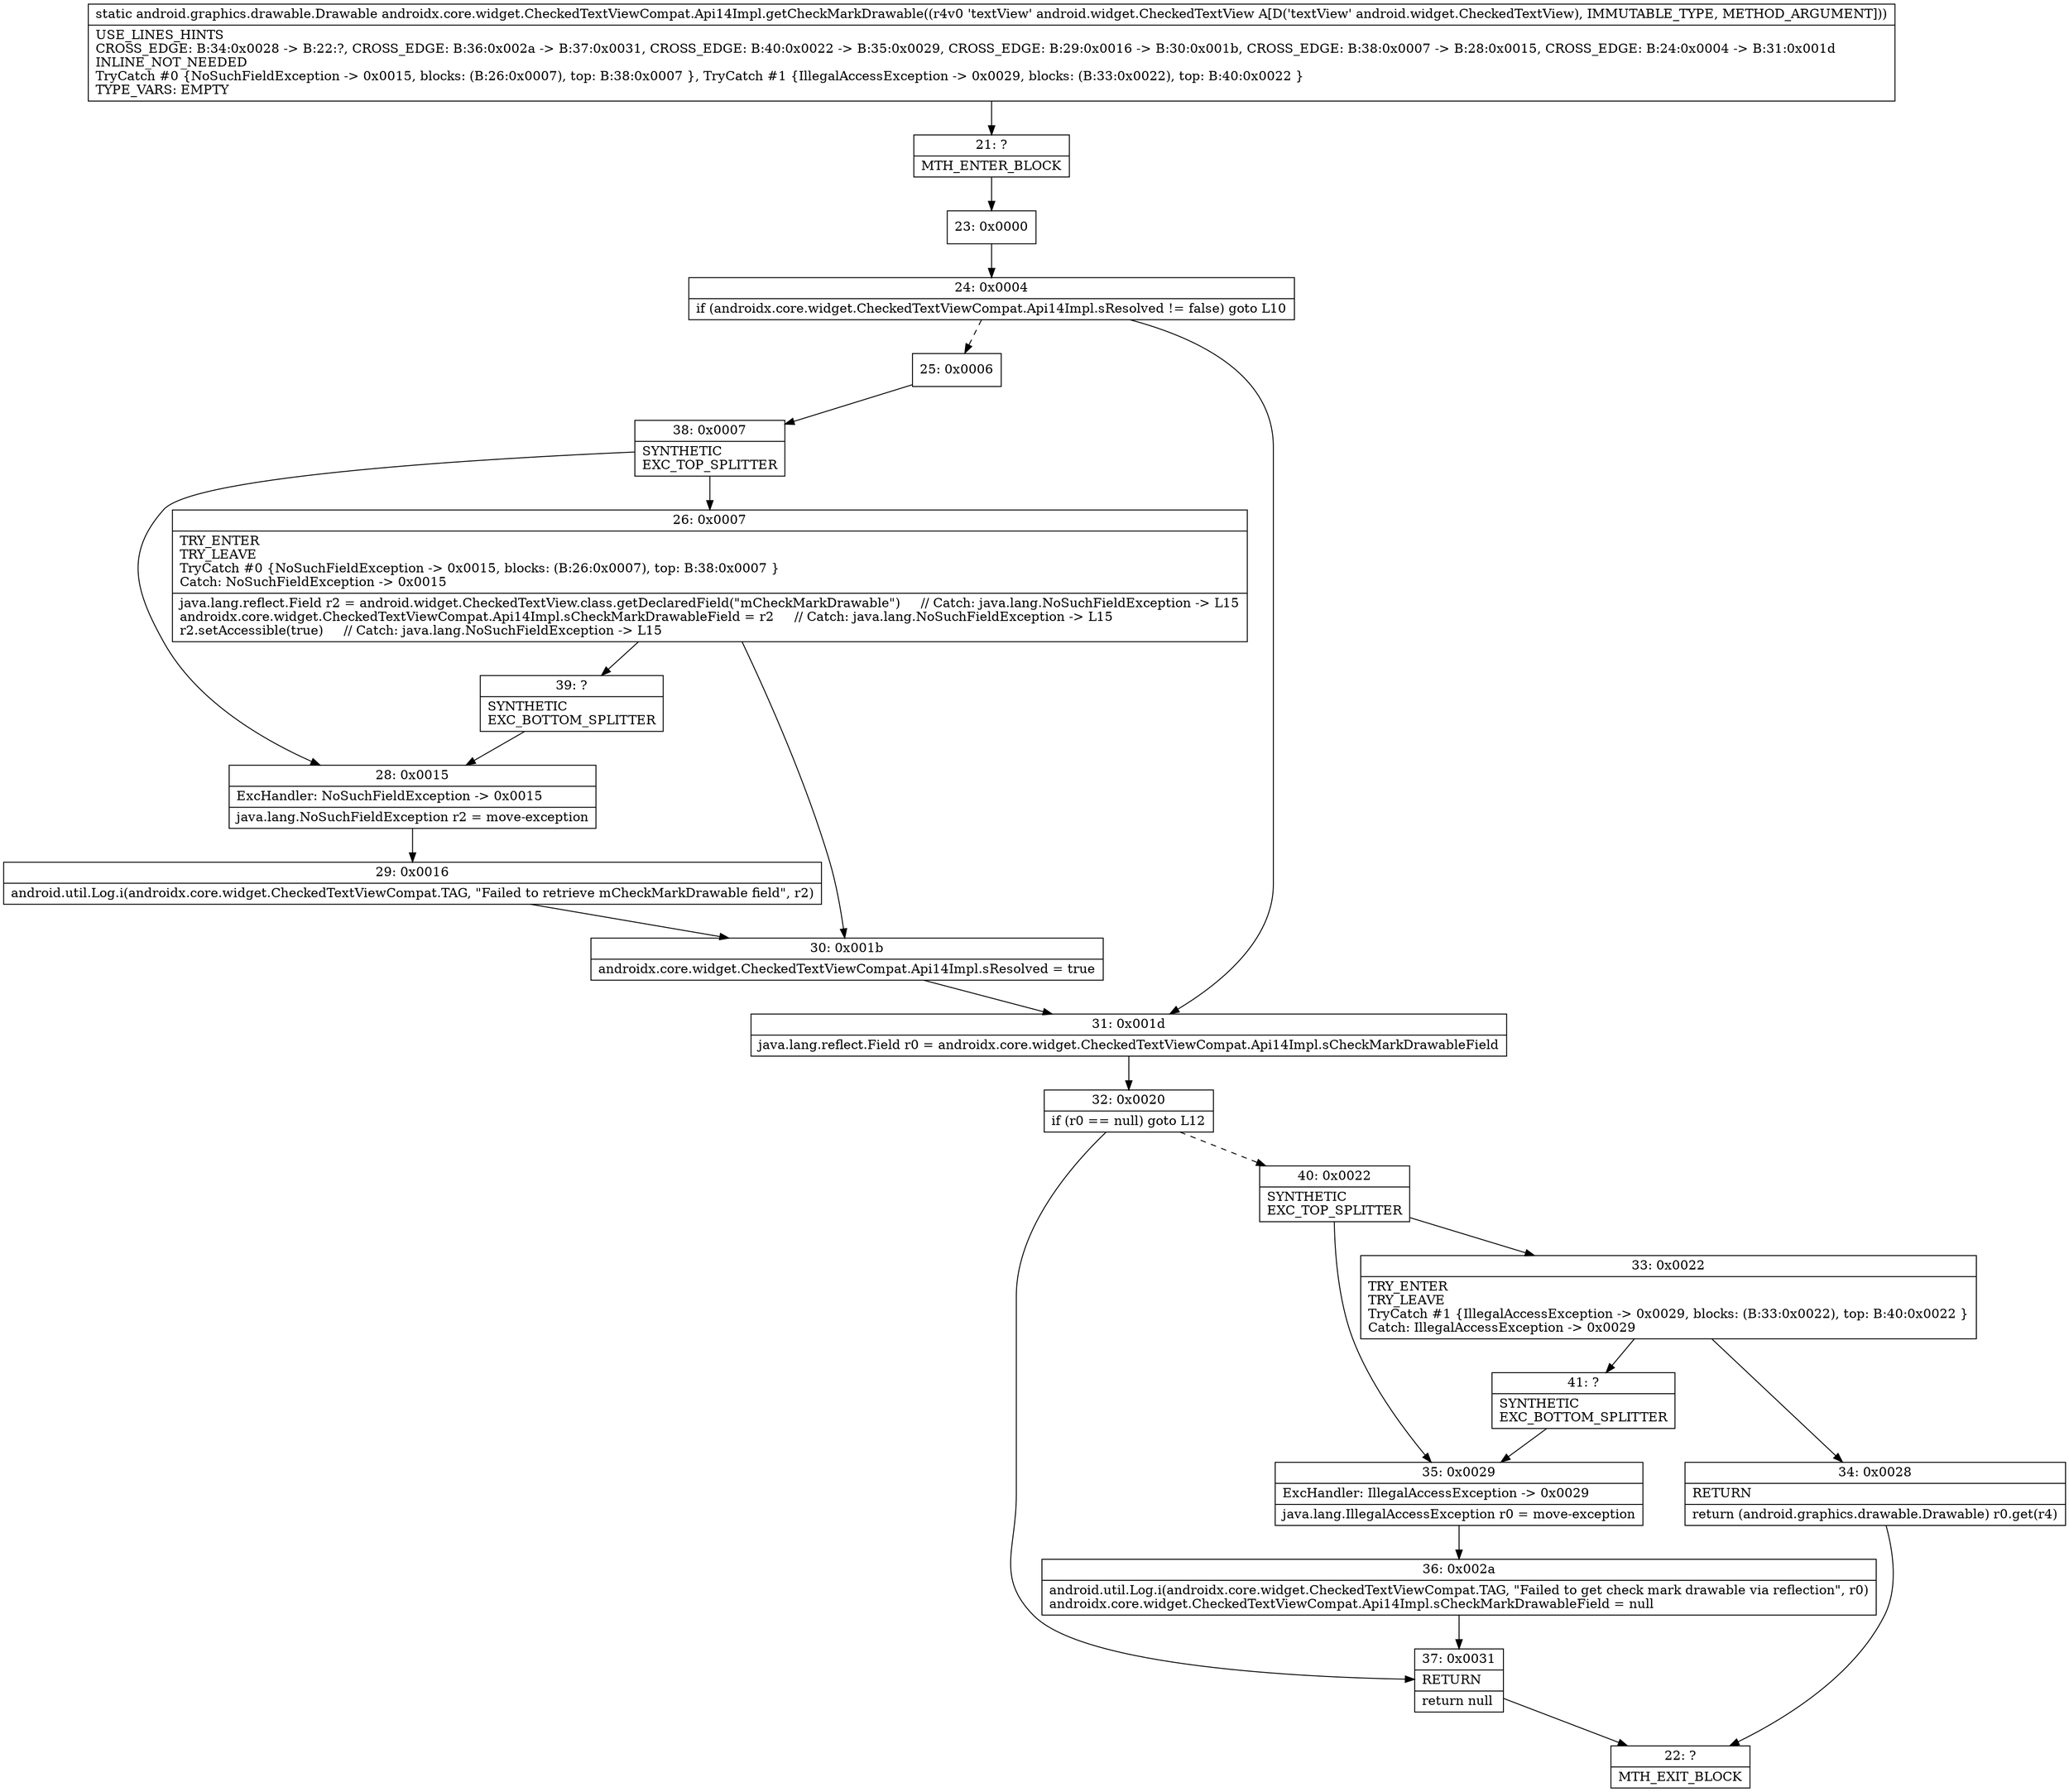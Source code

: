 digraph "CFG forandroidx.core.widget.CheckedTextViewCompat.Api14Impl.getCheckMarkDrawable(Landroid\/widget\/CheckedTextView;)Landroid\/graphics\/drawable\/Drawable;" {
Node_21 [shape=record,label="{21\:\ ?|MTH_ENTER_BLOCK\l}"];
Node_23 [shape=record,label="{23\:\ 0x0000}"];
Node_24 [shape=record,label="{24\:\ 0x0004|if (androidx.core.widget.CheckedTextViewCompat.Api14Impl.sResolved != false) goto L10\l}"];
Node_25 [shape=record,label="{25\:\ 0x0006}"];
Node_38 [shape=record,label="{38\:\ 0x0007|SYNTHETIC\lEXC_TOP_SPLITTER\l}"];
Node_26 [shape=record,label="{26\:\ 0x0007|TRY_ENTER\lTRY_LEAVE\lTryCatch #0 \{NoSuchFieldException \-\> 0x0015, blocks: (B:26:0x0007), top: B:38:0x0007 \}\lCatch: NoSuchFieldException \-\> 0x0015\l|java.lang.reflect.Field r2 = android.widget.CheckedTextView.class.getDeclaredField(\"mCheckMarkDrawable\")     \/\/ Catch: java.lang.NoSuchFieldException \-\> L15\landroidx.core.widget.CheckedTextViewCompat.Api14Impl.sCheckMarkDrawableField = r2     \/\/ Catch: java.lang.NoSuchFieldException \-\> L15\lr2.setAccessible(true)     \/\/ Catch: java.lang.NoSuchFieldException \-\> L15\l}"];
Node_30 [shape=record,label="{30\:\ 0x001b|androidx.core.widget.CheckedTextViewCompat.Api14Impl.sResolved = true\l}"];
Node_39 [shape=record,label="{39\:\ ?|SYNTHETIC\lEXC_BOTTOM_SPLITTER\l}"];
Node_28 [shape=record,label="{28\:\ 0x0015|ExcHandler: NoSuchFieldException \-\> 0x0015\l|java.lang.NoSuchFieldException r2 = move\-exception\l}"];
Node_29 [shape=record,label="{29\:\ 0x0016|android.util.Log.i(androidx.core.widget.CheckedTextViewCompat.TAG, \"Failed to retrieve mCheckMarkDrawable field\", r2)\l}"];
Node_31 [shape=record,label="{31\:\ 0x001d|java.lang.reflect.Field r0 = androidx.core.widget.CheckedTextViewCompat.Api14Impl.sCheckMarkDrawableField\l}"];
Node_32 [shape=record,label="{32\:\ 0x0020|if (r0 == null) goto L12\l}"];
Node_37 [shape=record,label="{37\:\ 0x0031|RETURN\l|return null\l}"];
Node_22 [shape=record,label="{22\:\ ?|MTH_EXIT_BLOCK\l}"];
Node_40 [shape=record,label="{40\:\ 0x0022|SYNTHETIC\lEXC_TOP_SPLITTER\l}"];
Node_33 [shape=record,label="{33\:\ 0x0022|TRY_ENTER\lTRY_LEAVE\lTryCatch #1 \{IllegalAccessException \-\> 0x0029, blocks: (B:33:0x0022), top: B:40:0x0022 \}\lCatch: IllegalAccessException \-\> 0x0029\l}"];
Node_34 [shape=record,label="{34\:\ 0x0028|RETURN\l|return (android.graphics.drawable.Drawable) r0.get(r4)\l}"];
Node_41 [shape=record,label="{41\:\ ?|SYNTHETIC\lEXC_BOTTOM_SPLITTER\l}"];
Node_35 [shape=record,label="{35\:\ 0x0029|ExcHandler: IllegalAccessException \-\> 0x0029\l|java.lang.IllegalAccessException r0 = move\-exception\l}"];
Node_36 [shape=record,label="{36\:\ 0x002a|android.util.Log.i(androidx.core.widget.CheckedTextViewCompat.TAG, \"Failed to get check mark drawable via reflection\", r0)\landroidx.core.widget.CheckedTextViewCompat.Api14Impl.sCheckMarkDrawableField = null\l}"];
MethodNode[shape=record,label="{static android.graphics.drawable.Drawable androidx.core.widget.CheckedTextViewCompat.Api14Impl.getCheckMarkDrawable((r4v0 'textView' android.widget.CheckedTextView A[D('textView' android.widget.CheckedTextView), IMMUTABLE_TYPE, METHOD_ARGUMENT]))  | USE_LINES_HINTS\lCROSS_EDGE: B:34:0x0028 \-\> B:22:?, CROSS_EDGE: B:36:0x002a \-\> B:37:0x0031, CROSS_EDGE: B:40:0x0022 \-\> B:35:0x0029, CROSS_EDGE: B:29:0x0016 \-\> B:30:0x001b, CROSS_EDGE: B:38:0x0007 \-\> B:28:0x0015, CROSS_EDGE: B:24:0x0004 \-\> B:31:0x001d\lINLINE_NOT_NEEDED\lTryCatch #0 \{NoSuchFieldException \-\> 0x0015, blocks: (B:26:0x0007), top: B:38:0x0007 \}, TryCatch #1 \{IllegalAccessException \-\> 0x0029, blocks: (B:33:0x0022), top: B:40:0x0022 \}\lTYPE_VARS: EMPTY\l}"];
MethodNode -> Node_21;Node_21 -> Node_23;
Node_23 -> Node_24;
Node_24 -> Node_25[style=dashed];
Node_24 -> Node_31;
Node_25 -> Node_38;
Node_38 -> Node_26;
Node_38 -> Node_28;
Node_26 -> Node_30;
Node_26 -> Node_39;
Node_30 -> Node_31;
Node_39 -> Node_28;
Node_28 -> Node_29;
Node_29 -> Node_30;
Node_31 -> Node_32;
Node_32 -> Node_37;
Node_32 -> Node_40[style=dashed];
Node_37 -> Node_22;
Node_40 -> Node_33;
Node_40 -> Node_35;
Node_33 -> Node_34;
Node_33 -> Node_41;
Node_34 -> Node_22;
Node_41 -> Node_35;
Node_35 -> Node_36;
Node_36 -> Node_37;
}

